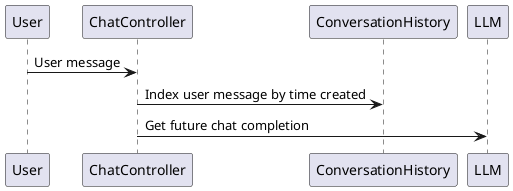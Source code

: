 @startuml
User -> ChatController: User message

ChatController -> ConversationHistory:\
Index user message by time created

ChatController -> LLM:\
Get future chat completion


@enduml
